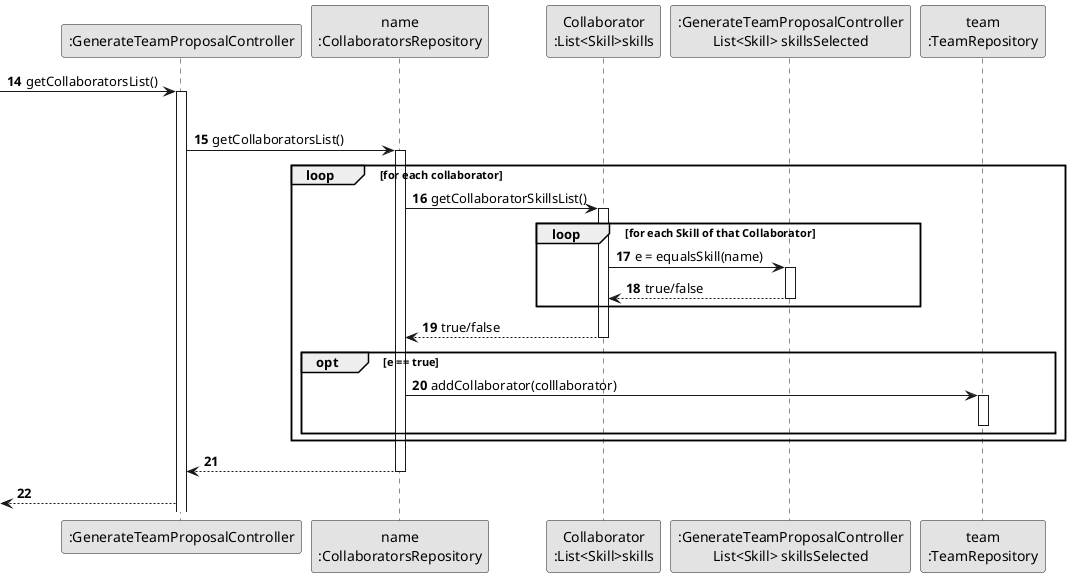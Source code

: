 @startuml
skinparam monochrome true
skinparam packageStyle rectangle
skinparam shadowing false

autonumber

participant ":GenerateTeamProposalController" as CTRL
participant "name\n:CollaboratorsRepository" as CollaboratorsRepository
participant "Collaborator\n:List<Skill>skills" as CollaboratorSkills
participant ":GenerateTeamProposalController\nList<Skill> skillsSelected" as ListOfSkillsSelected
participant "team\n:TeamRepository" as TeamRepository


autonumber 14

->CTRL: getCollaboratorsList()

activate CTRL

group Get Collaborators By Skills List

    CTRL -> CollaboratorsRepository : getCollaboratorsList()
activate CollaboratorsRepository

    loop for each collaborator
            CollaboratorsRepository -> CollaboratorSkills : getCollaboratorSkillsList()
        activate CollaboratorSkills

            loop for each Skill of that Collaborator
                    CollaboratorSkills -> ListOfSkillsSelected : e = equalsSkill(name)
                activate ListOfSkillsSelected

                CollaboratorSkills <-- ListOfSkillsSelected : true/false
                deactivate ListOfSkillsSelected
            end
        CollaboratorsRepository <-- CollaboratorSkills : true/false
        deactivate CollaboratorSkills

        opt e == true

            CollaboratorsRepository -> TeamRepository : addCollaborator(colllaborator)
            activate TeamRepository
            deactivate TeamRepository

        end

        deactivate CollaboratorSkills

    end

CollaboratorsRepository --> CTRL:
deactivate CollaboratorsRepository

<-- CTRL :
@enduml